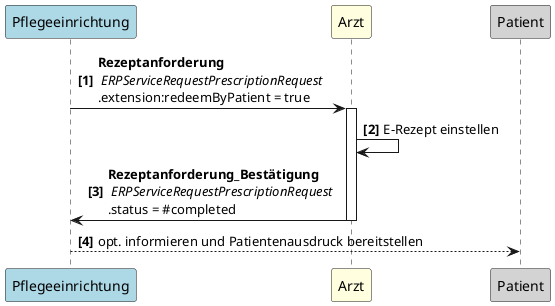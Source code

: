 @startuml UC2
autonumber "<b>[0]"
participant Pflegeeinrichtung as PE #LightBlue
participant Arzt as A #LightYellow
participant Patient as P #LightGrey

PE -> A++: <b>Rezeptanforderung\n <i>ERPServiceRequestPrescriptionRequest \n.extension:redeemByPatient = true
A -> A: E-Rezept einstellen
A -> PE--: <b>Rezeptanforderung_Bestätigung\n <i>ERPServiceRequestPrescriptionRequest  \n.status = #completed
PE --> P: opt. informieren und Patientenausdruck bereitstellen

@enduml